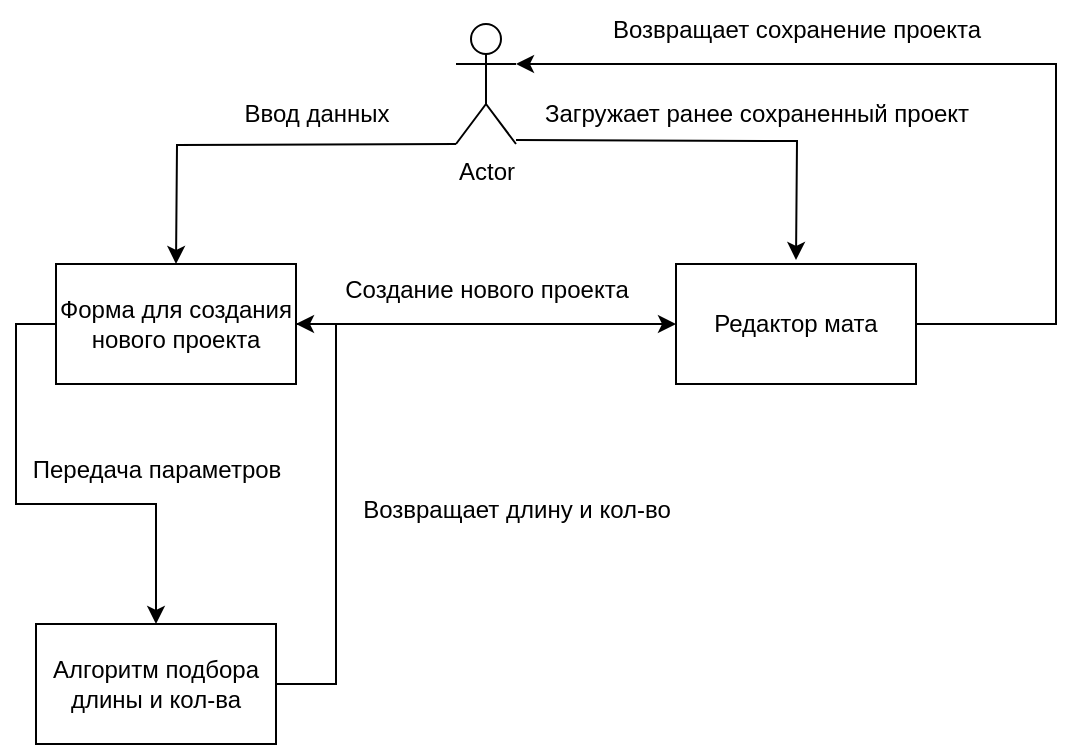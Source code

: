 <mxfile version="24.7.17">
  <diagram name="Page-1" id="1O_l1LSTQ1KUoBh6PI4J">
    <mxGraphModel dx="1434" dy="780" grid="1" gridSize="10" guides="1" tooltips="1" connect="1" arrows="1" fold="1" page="1" pageScale="1" pageWidth="827" pageHeight="1169" math="0" shadow="0">
      <root>
        <mxCell id="0" />
        <mxCell id="1" parent="0" />
        <mxCell id="f3-JHHS59aKiWAJfFBb6-3" style="edgeStyle=orthogonalEdgeStyle;rounded=0;orthogonalLoop=1;jettySize=auto;html=1;exitX=0;exitY=1;exitDx=0;exitDy=0;exitPerimeter=0;" edge="1" parent="1">
          <mxGeometry relative="1" as="geometry">
            <mxPoint x="330" y="100" as="sourcePoint" />
            <mxPoint x="190" y="160" as="targetPoint" />
          </mxGeometry>
        </mxCell>
        <mxCell id="f3-JHHS59aKiWAJfFBb6-15" style="edgeStyle=orthogonalEdgeStyle;rounded=0;orthogonalLoop=1;jettySize=auto;html=1;exitX=1;exitY=1;exitDx=0;exitDy=0;exitPerimeter=0;entryX=0.5;entryY=0;entryDx=0;entryDy=0;" edge="1" parent="1">
          <mxGeometry relative="1" as="geometry">
            <mxPoint x="360" y="98" as="sourcePoint" />
            <mxPoint x="500" y="158" as="targetPoint" />
          </mxGeometry>
        </mxCell>
        <mxCell id="f3-JHHS59aKiWAJfFBb6-1" value="Actor" style="shape=umlActor;verticalLabelPosition=bottom;verticalAlign=top;html=1;outlineConnect=0;" vertex="1" parent="1">
          <mxGeometry x="330" y="40" width="30" height="60" as="geometry" />
        </mxCell>
        <mxCell id="f3-JHHS59aKiWAJfFBb6-7" style="edgeStyle=orthogonalEdgeStyle;rounded=0;orthogonalLoop=1;jettySize=auto;html=1;exitX=0;exitY=0.5;exitDx=0;exitDy=0;entryX=0.5;entryY=0;entryDx=0;entryDy=0;" edge="1" parent="1" source="f3-JHHS59aKiWAJfFBb6-2" target="f3-JHHS59aKiWAJfFBb6-6">
          <mxGeometry relative="1" as="geometry" />
        </mxCell>
        <mxCell id="f3-JHHS59aKiWAJfFBb6-12" style="edgeStyle=orthogonalEdgeStyle;rounded=0;orthogonalLoop=1;jettySize=auto;html=1;entryX=0;entryY=0.5;entryDx=0;entryDy=0;" edge="1" parent="1" source="f3-JHHS59aKiWAJfFBb6-2" target="f3-JHHS59aKiWAJfFBb6-11">
          <mxGeometry relative="1" as="geometry" />
        </mxCell>
        <mxCell id="f3-JHHS59aKiWAJfFBb6-2" value="Форма для создания нового проекта" style="rounded=0;whiteSpace=wrap;html=1;" vertex="1" parent="1">
          <mxGeometry x="130" y="160" width="120" height="60" as="geometry" />
        </mxCell>
        <mxCell id="f3-JHHS59aKiWAJfFBb6-4" value="Ввод данных" style="text;html=1;align=center;verticalAlign=middle;resizable=0;points=[];autosize=1;strokeColor=none;fillColor=none;" vertex="1" parent="1">
          <mxGeometry x="210" y="70" width="100" height="30" as="geometry" />
        </mxCell>
        <mxCell id="f3-JHHS59aKiWAJfFBb6-9" style="edgeStyle=orthogonalEdgeStyle;rounded=0;orthogonalLoop=1;jettySize=auto;html=1;entryX=1;entryY=0.5;entryDx=0;entryDy=0;" edge="1" parent="1" source="f3-JHHS59aKiWAJfFBb6-6" target="f3-JHHS59aKiWAJfFBb6-2">
          <mxGeometry relative="1" as="geometry">
            <Array as="points">
              <mxPoint x="270" y="370" />
              <mxPoint x="270" y="190" />
            </Array>
          </mxGeometry>
        </mxCell>
        <mxCell id="f3-JHHS59aKiWAJfFBb6-6" value="Алгоритм подбора&lt;br&gt;длины и кол-ва" style="rounded=0;whiteSpace=wrap;html=1;" vertex="1" parent="1">
          <mxGeometry x="120" y="340" width="120" height="60" as="geometry" />
        </mxCell>
        <mxCell id="f3-JHHS59aKiWAJfFBb6-8" value="Передача параметров" style="text;html=1;align=center;verticalAlign=middle;resizable=0;points=[];autosize=1;strokeColor=none;fillColor=none;" vertex="1" parent="1">
          <mxGeometry x="105" y="248" width="150" height="30" as="geometry" />
        </mxCell>
        <mxCell id="f3-JHHS59aKiWAJfFBb6-10" value="Возвращает длину и кол-во" style="text;html=1;align=center;verticalAlign=middle;resizable=0;points=[];autosize=1;strokeColor=none;fillColor=none;" vertex="1" parent="1">
          <mxGeometry x="270" y="268" width="180" height="30" as="geometry" />
        </mxCell>
        <mxCell id="f3-JHHS59aKiWAJfFBb6-17" style="edgeStyle=orthogonalEdgeStyle;rounded=0;orthogonalLoop=1;jettySize=auto;html=1;exitX=1;exitY=0.5;exitDx=0;exitDy=0;" edge="1" parent="1" source="f3-JHHS59aKiWAJfFBb6-11" target="f3-JHHS59aKiWAJfFBb6-1">
          <mxGeometry relative="1" as="geometry">
            <Array as="points">
              <mxPoint x="630" y="190" />
              <mxPoint x="630" y="60" />
            </Array>
          </mxGeometry>
        </mxCell>
        <mxCell id="f3-JHHS59aKiWAJfFBb6-11" value="Редактор мата" style="rounded=0;whiteSpace=wrap;html=1;" vertex="1" parent="1">
          <mxGeometry x="440" y="160" width="120" height="60" as="geometry" />
        </mxCell>
        <mxCell id="f3-JHHS59aKiWAJfFBb6-13" value="Создание нового проекта" style="text;html=1;align=center;verticalAlign=middle;resizable=0;points=[];autosize=1;strokeColor=none;fillColor=none;" vertex="1" parent="1">
          <mxGeometry x="260" y="158" width="170" height="30" as="geometry" />
        </mxCell>
        <mxCell id="f3-JHHS59aKiWAJfFBb6-16" value="Загружает ранее сохраненный проект" style="text;html=1;align=center;verticalAlign=middle;resizable=0;points=[];autosize=1;strokeColor=none;fillColor=none;" vertex="1" parent="1">
          <mxGeometry x="360" y="70" width="240" height="30" as="geometry" />
        </mxCell>
        <mxCell id="f3-JHHS59aKiWAJfFBb6-18" value="Возвращает сохранение проекта" style="text;html=1;align=center;verticalAlign=middle;resizable=0;points=[];autosize=1;strokeColor=none;fillColor=none;" vertex="1" parent="1">
          <mxGeometry x="395" y="28" width="210" height="30" as="geometry" />
        </mxCell>
      </root>
    </mxGraphModel>
  </diagram>
</mxfile>
